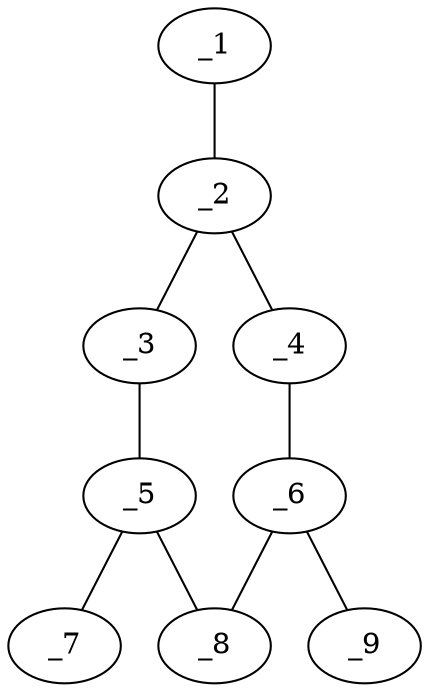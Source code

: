 graph molid138305 {
	_1	 [charge=0,
		chem=1,
		symbol="C  ",
		x="3.7321",
		y="1.5"];
	_2	 [charge=0,
		chem=1,
		symbol="C  ",
		x="3.7321",
		y="0.5"];
	_1 -- _2	 [valence=1];
	_3	 [charge=0,
		chem=1,
		symbol="C  ",
		x="2.866",
		y=0];
	_2 -- _3	 [valence=1];
	_4	 [charge=0,
		chem=1,
		symbol="C  ",
		x="4.5981",
		y=0];
	_2 -- _4	 [valence=2];
	_5	 [charge=0,
		chem=1,
		symbol="C  ",
		x="2.866",
		y="-1"];
	_3 -- _5	 [valence=2];
	_6	 [charge=0,
		chem=1,
		symbol="C  ",
		x="4.5981",
		y="-1"];
	_4 -- _6	 [valence=1];
	_7	 [charge=0,
		chem=2,
		symbol="O  ",
		x=2,
		y="-1.5"];
	_5 -- _7	 [valence=1];
	_8	 [charge=0,
		chem=2,
		symbol="O  ",
		x="3.7321",
		y="-1.5"];
	_5 -- _8	 [valence=1];
	_6 -- _8	 [valence=1];
	_9	 [charge=0,
		chem=2,
		symbol="O  ",
		x="5.4641",
		y="-1.5"];
	_6 -- _9	 [valence=2];
}
